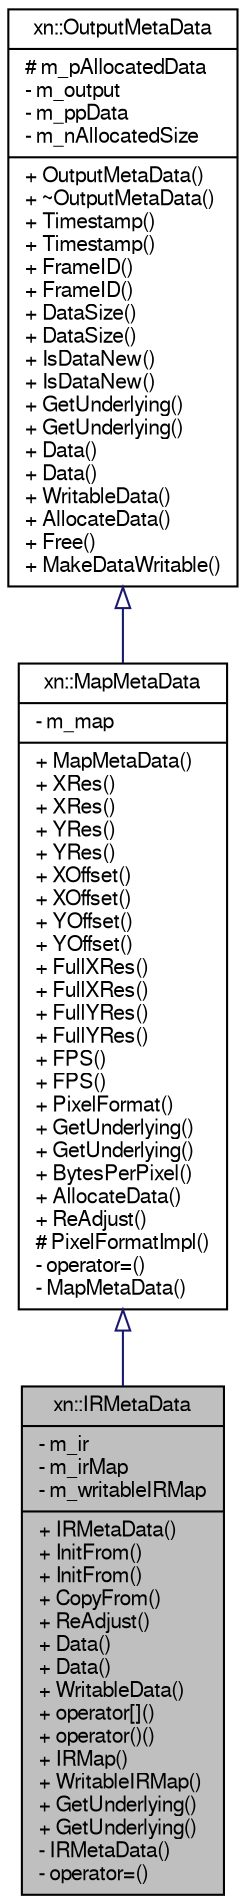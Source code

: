 digraph G
{
  edge [fontname="FreeSans",fontsize="10",labelfontname="FreeSans",labelfontsize="10"];
  node [fontname="FreeSans",fontsize="10",shape=record];
  Node1 [label="{xn::IRMetaData\n|- m_ir\l- m_irMap\l- m_writableIRMap\l|+ IRMetaData()\l+ InitFrom()\l+ InitFrom()\l+ CopyFrom()\l+ ReAdjust()\l+ Data()\l+ Data()\l+ WritableData()\l+ operator[]()\l+ operator()()\l+ IRMap()\l+ WritableIRMap()\l+ GetUnderlying()\l+ GetUnderlying()\l- IRMetaData()\l- operator=()\l}",height=0.2,width=0.4,color="black", fillcolor="grey75", style="filled" fontcolor="black"];
  Node2 -> Node1 [dir=back,color="midnightblue",fontsize="10",style="solid",arrowtail="empty",fontname="FreeSans"];
  Node2 [label="{xn::MapMetaData\n|- m_map\l|+ MapMetaData()\l+ XRes()\l+ XRes()\l+ YRes()\l+ YRes()\l+ XOffset()\l+ XOffset()\l+ YOffset()\l+ YOffset()\l+ FullXRes()\l+ FullXRes()\l+ FullYRes()\l+ FullYRes()\l+ FPS()\l+ FPS()\l+ PixelFormat()\l+ GetUnderlying()\l+ GetUnderlying()\l+ BytesPerPixel()\l+ AllocateData()\l+ ReAdjust()\l# PixelFormatImpl()\l- operator=()\l- MapMetaData()\l}",height=0.2,width=0.4,color="black", fillcolor="white", style="filled",URL="$classxn_1_1_map_meta_data.html"];
  Node3 -> Node2 [dir=back,color="midnightblue",fontsize="10",style="solid",arrowtail="empty",fontname="FreeSans"];
  Node3 [label="{xn::OutputMetaData\n|# m_pAllocatedData\l- m_output\l- m_ppData\l- m_nAllocatedSize\l|+ OutputMetaData()\l+ ~OutputMetaData()\l+ Timestamp()\l+ Timestamp()\l+ FrameID()\l+ FrameID()\l+ DataSize()\l+ DataSize()\l+ IsDataNew()\l+ IsDataNew()\l+ GetUnderlying()\l+ GetUnderlying()\l+ Data()\l+ Data()\l+ WritableData()\l+ AllocateData()\l+ Free()\l+ MakeDataWritable()\l}",height=0.2,width=0.4,color="black", fillcolor="white", style="filled",URL="$classxn_1_1_output_meta_data.html"];
}
